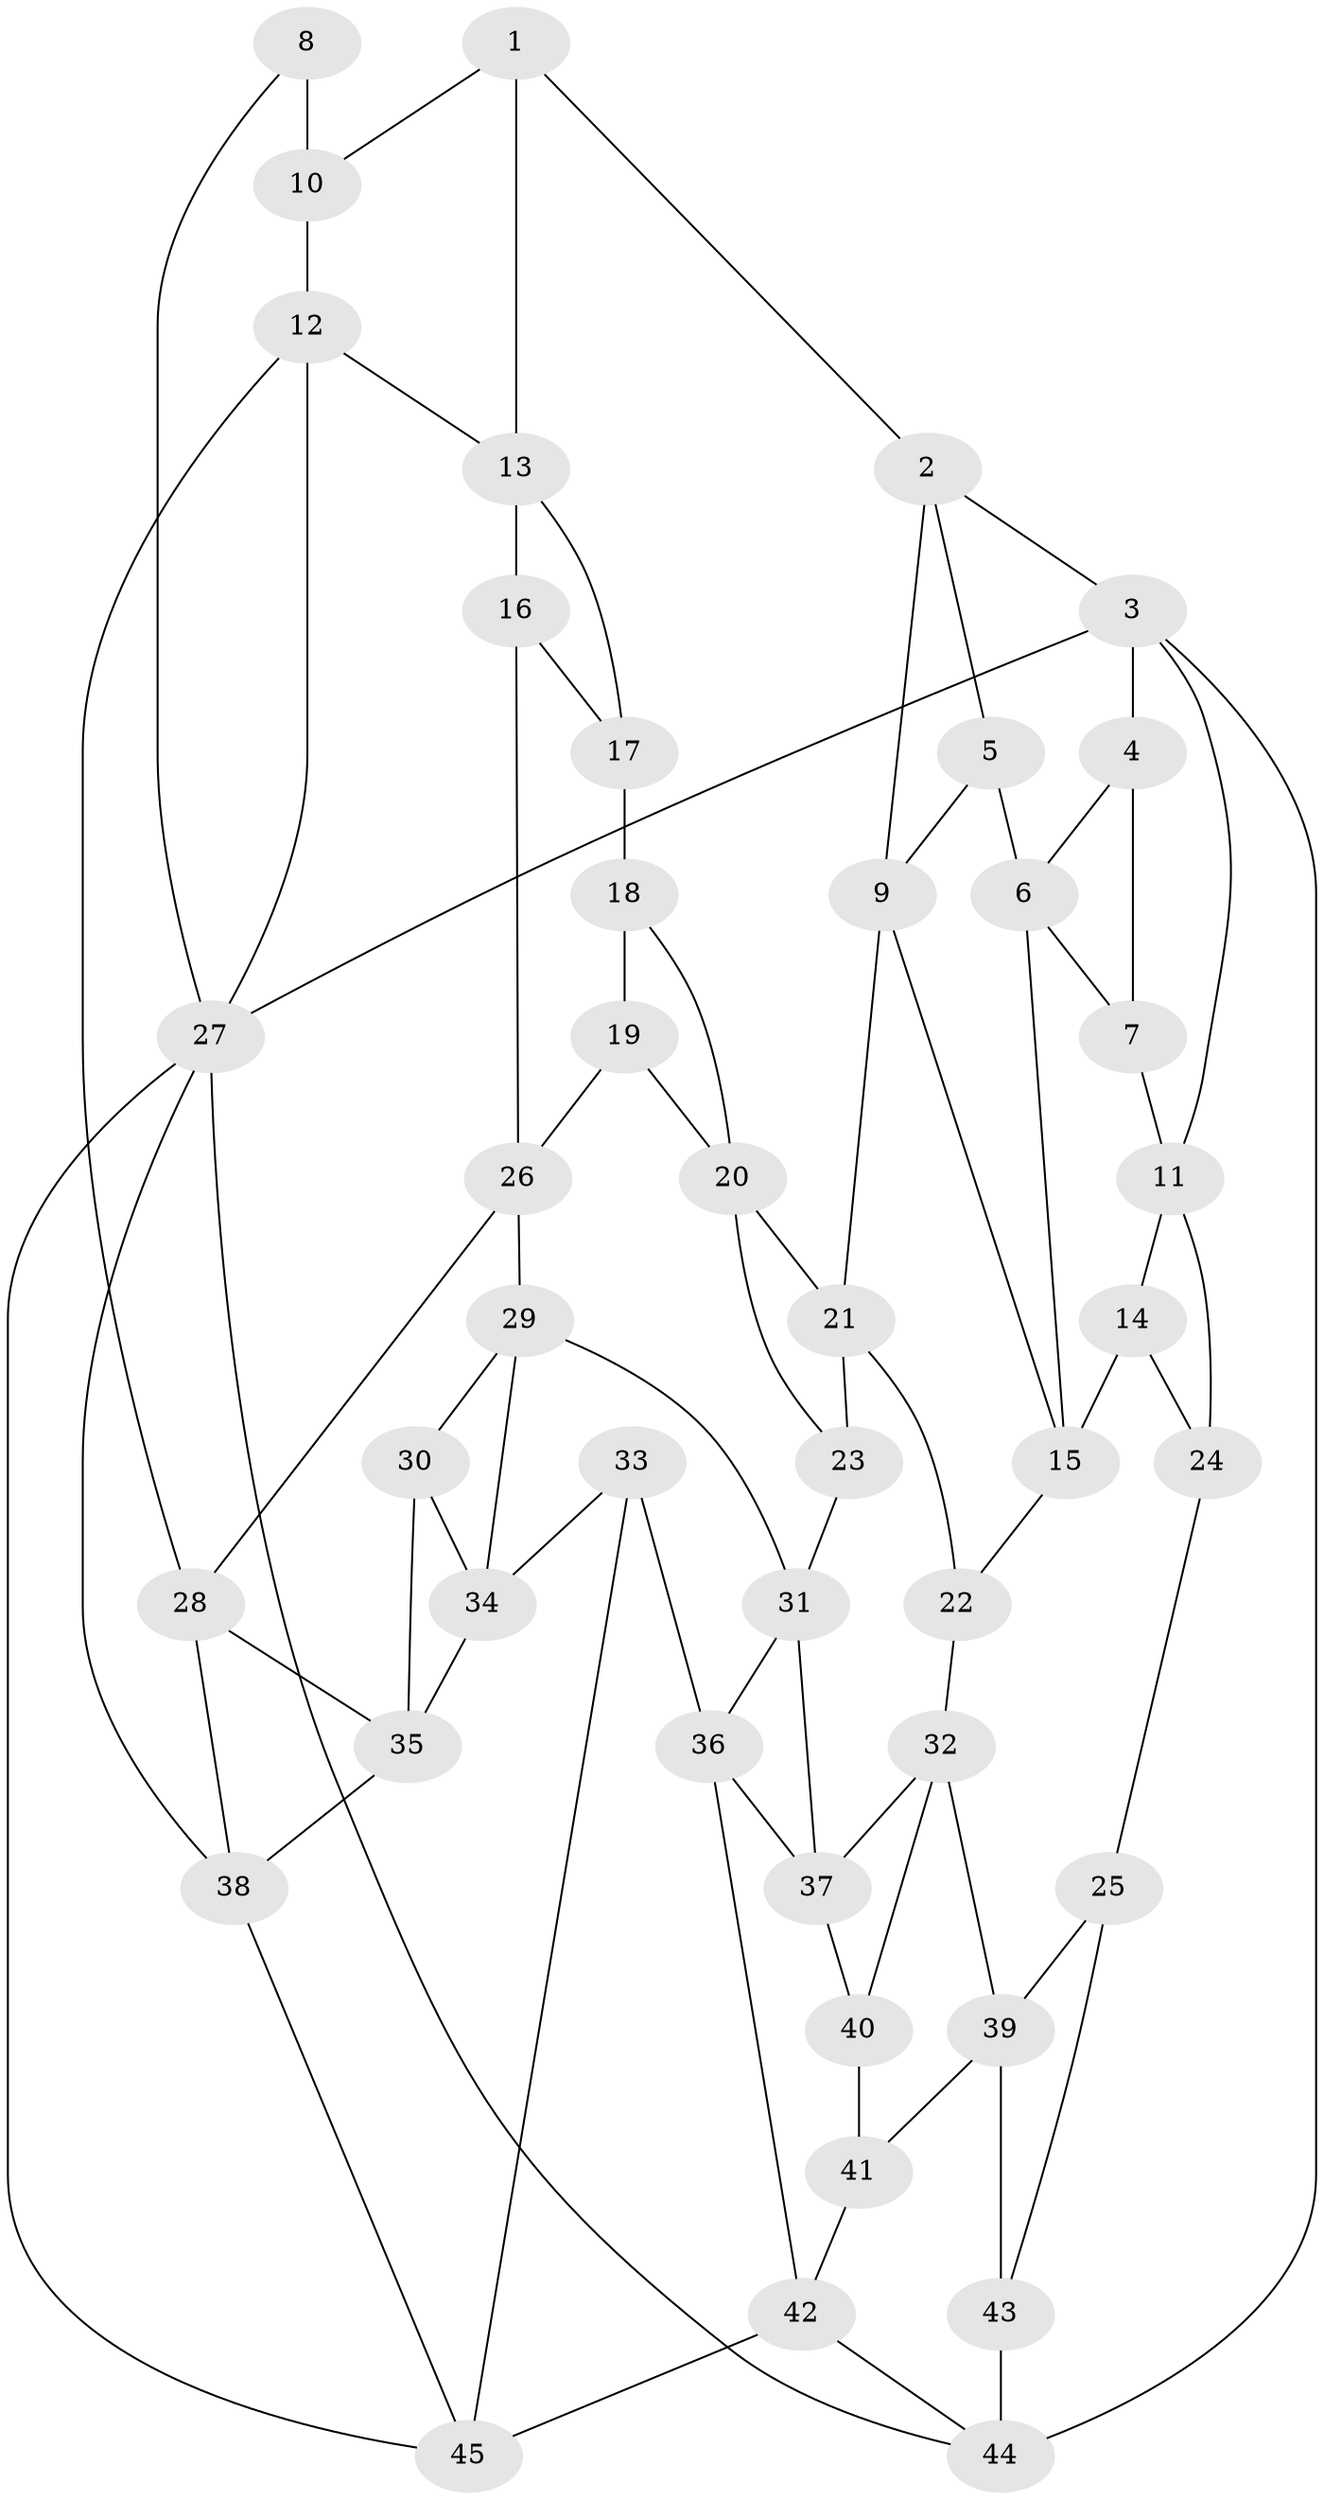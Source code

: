// original degree distribution, {3: 0.033707865168539325, 6: 0.2247191011235955, 5: 0.5056179775280899, 4: 0.23595505617977527}
// Generated by graph-tools (version 1.1) at 2025/38/03/04/25 23:38:27]
// undirected, 45 vertices, 81 edges
graph export_dot {
  node [color=gray90,style=filled];
  1;
  2;
  3;
  4;
  5;
  6;
  7;
  8;
  9;
  10;
  11;
  12;
  13;
  14;
  15;
  16;
  17;
  18;
  19;
  20;
  21;
  22;
  23;
  24;
  25;
  26;
  27;
  28;
  29;
  30;
  31;
  32;
  33;
  34;
  35;
  36;
  37;
  38;
  39;
  40;
  41;
  42;
  43;
  44;
  45;
  1 -- 2 [weight=1.0];
  1 -- 10 [weight=1.0];
  1 -- 13 [weight=1.0];
  2 -- 3 [weight=1.0];
  2 -- 5 [weight=1.0];
  2 -- 9 [weight=1.0];
  3 -- 4 [weight=1.0];
  3 -- 11 [weight=1.0];
  3 -- 27 [weight=1.0];
  3 -- 44 [weight=1.0];
  4 -- 6 [weight=1.0];
  4 -- 7 [weight=1.0];
  5 -- 6 [weight=1.0];
  5 -- 9 [weight=1.0];
  6 -- 7 [weight=1.0];
  6 -- 15 [weight=1.0];
  7 -- 11 [weight=2.0];
  8 -- 10 [weight=2.0];
  8 -- 27 [weight=1.0];
  9 -- 15 [weight=1.0];
  9 -- 21 [weight=1.0];
  10 -- 12 [weight=1.0];
  11 -- 14 [weight=1.0];
  11 -- 24 [weight=2.0];
  12 -- 13 [weight=1.0];
  12 -- 27 [weight=1.0];
  12 -- 28 [weight=1.0];
  13 -- 16 [weight=1.0];
  13 -- 17 [weight=1.0];
  14 -- 15 [weight=1.0];
  14 -- 24 [weight=1.0];
  15 -- 22 [weight=1.0];
  16 -- 17 [weight=1.0];
  16 -- 26 [weight=1.0];
  17 -- 18 [weight=2.0];
  18 -- 19 [weight=1.0];
  18 -- 20 [weight=1.0];
  19 -- 20 [weight=1.0];
  19 -- 26 [weight=1.0];
  20 -- 21 [weight=1.0];
  20 -- 23 [weight=1.0];
  21 -- 22 [weight=1.0];
  21 -- 23 [weight=1.0];
  22 -- 32 [weight=1.0];
  23 -- 31 [weight=1.0];
  24 -- 25 [weight=1.0];
  25 -- 39 [weight=1.0];
  25 -- 43 [weight=1.0];
  26 -- 28 [weight=1.0];
  26 -- 29 [weight=1.0];
  27 -- 38 [weight=1.0];
  27 -- 44 [weight=1.0];
  27 -- 45 [weight=1.0];
  28 -- 35 [weight=1.0];
  28 -- 38 [weight=1.0];
  29 -- 30 [weight=1.0];
  29 -- 31 [weight=1.0];
  29 -- 34 [weight=1.0];
  30 -- 34 [weight=1.0];
  30 -- 35 [weight=1.0];
  31 -- 36 [weight=1.0];
  31 -- 37 [weight=1.0];
  32 -- 37 [weight=1.0];
  32 -- 39 [weight=1.0];
  32 -- 40 [weight=1.0];
  33 -- 34 [weight=1.0];
  33 -- 36 [weight=1.0];
  33 -- 45 [weight=1.0];
  34 -- 35 [weight=1.0];
  35 -- 38 [weight=1.0];
  36 -- 37 [weight=1.0];
  36 -- 42 [weight=1.0];
  37 -- 40 [weight=1.0];
  38 -- 45 [weight=1.0];
  39 -- 41 [weight=1.0];
  39 -- 43 [weight=1.0];
  40 -- 41 [weight=2.0];
  41 -- 42 [weight=1.0];
  42 -- 44 [weight=1.0];
  42 -- 45 [weight=1.0];
  43 -- 44 [weight=2.0];
}
